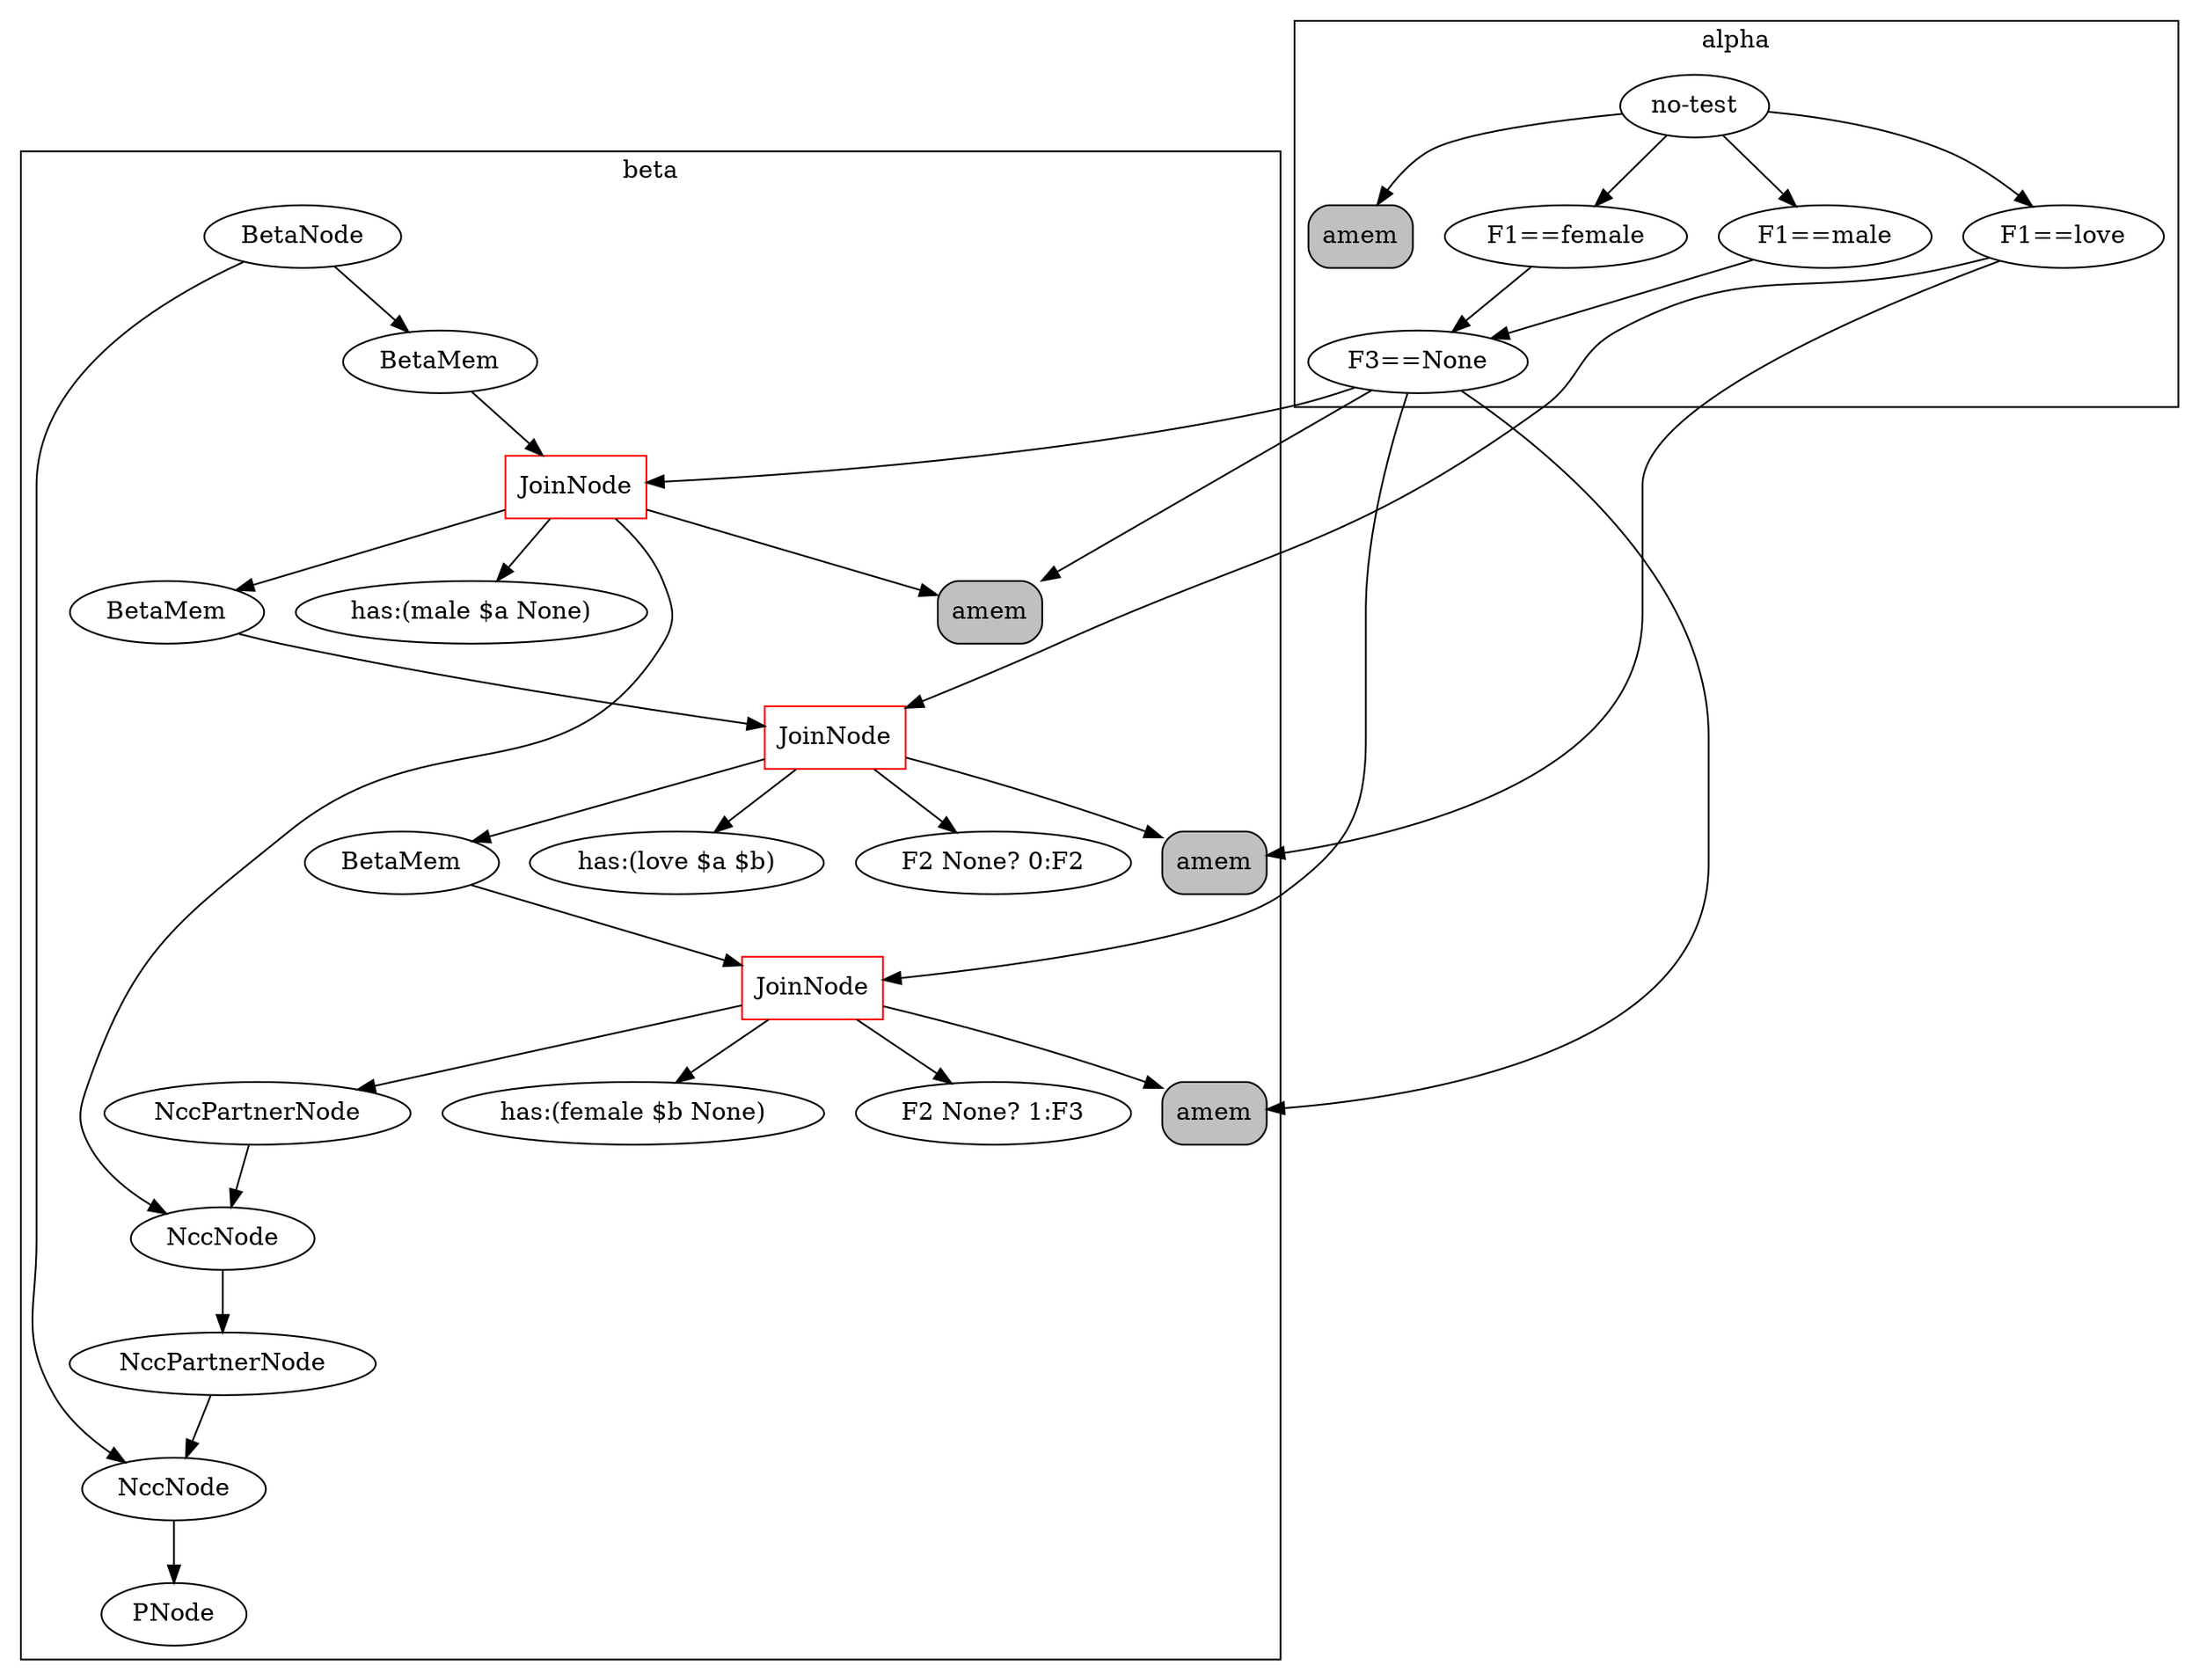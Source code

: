 digraph {
	subgraph cluster_1 {
	label = beta
	"BetaNode 140144843479472" [label="BetaNode"];
	"BetaNode 140144843479472" -> "BetaMemory 140144843174408";
	"BetaMemory 140144843174408" [label="BetaMem"];
	"BetaMemory 140144843174408" -> "JoinNode 140144843174688";
	"JoinNode 140144843174688" [shape=box, color=red, label="JoinNode"];
	"JoinNode 140144843174688" -> "amem:<rete.alpha.AlphaMemory object at 0x7f76039832e8>"
	"JoinNode 140144843174688" -> "has:(male $a None)"
	"JoinNode 140144843174688" -> "BetaMemory 140144843174800";
	"BetaMemory 140144843174800" [label="BetaMem"];
	"BetaMemory 140144843174800" -> "JoinNode 140144843175024";
	"JoinNode 140144843175024" [shape=box, color=red, label="JoinNode"];
	"JoinNode 140144843175024" -> "amem:<rete.alpha.AlphaMemory object at 0x7f7603983400>"
	"JoinNode 140144843175024" -> "has:(love $a $b)"
	"JoinNode 140144843175024" -> "F2 None? 0:F2"
	"JoinNode 140144843175024" -> "BetaMemory 140144843175080";
	"BetaMemory 140144843175080" [label="BetaMem"];
	"BetaMemory 140144843175080" -> "JoinNode 140144843175360";
	"JoinNode 140144843175360" [shape=box, color=red, label="JoinNode"];
	"JoinNode 140144843175360" -> "amem:<rete.alpha.AlphaMemory object at 0x7f7603983588>"
	"JoinNode 140144843175360" -> "has:(female $b None)"
	"JoinNode 140144843175360" -> "F2 None? 1:F3"
	"JoinNode 140144843175360" -> "<rete.ncc_node.NccPartnerNode object at 0x7f76039835f8>";
	"<rete.ncc_node.NccPartnerNode object at 0x7f76039835f8>" [label="NccPartnerNode"];
	"<rete.ncc_node.NccPartnerNode object at 0x7f76039835f8>" -> "<rete.ncc_node.NccNode object at 0x7f7603983358>";
	"JoinNode 140144843174688" -> "<rete.ncc_node.NccNode object at 0x7f7603983358>";
	"<rete.ncc_node.NccNode object at 0x7f7603983358>" [label="NccNode"];
	"<rete.ncc_node.NccNode object at 0x7f7603983358>" -> "<rete.ncc_node.NccPartnerNode object at 0x7f7603983630>";
	"<rete.ncc_node.NccPartnerNode object at 0x7f7603983630>" [label="NccPartnerNode"];
	"<rete.ncc_node.NccPartnerNode object at 0x7f7603983630>" -> "<rete.ncc_node.NccNode object at 0x7f76039831d0>";
	"BetaNode 140144843479472" -> "<rete.ncc_node.NccNode object at 0x7f76039831d0>";
	"<rete.ncc_node.NccNode object at 0x7f76039831d0>" [label="NccNode"];
	"<rete.ncc_node.NccNode object at 0x7f76039831d0>" -> "PNode 140144843174296";
	"PNode 140144843174296" [label="PNode"];
	}
	subgraph cluster_0 {
	label = alpha
	"no-test" -> "F1==male";
	"F1==male" -> "F3==None";
	"F3==None" -> "amem:<rete.alpha.AlphaMemory object at 0x7f76039832e8>";
	"amem:<rete.alpha.AlphaMemory object at 0x7f76039832e8>" [shape=box, style="rounded,filled", label="amem", fillcolor=gray];
	"no-test" -> "F1==love";
	"F1==love" -> "amem:<rete.alpha.AlphaMemory object at 0x7f7603983400>";
	"amem:<rete.alpha.AlphaMemory object at 0x7f7603983400>" [shape=box, style="rounded,filled", label="amem", fillcolor=gray];
	"no-test" -> "F1==female";
	"F1==female" -> "F3==None";
	"F3==None" -> "amem:<rete.alpha.AlphaMemory object at 0x7f7603983588>";
	"amem:<rete.alpha.AlphaMemory object at 0x7f7603983588>" [shape=box, style="rounded,filled", label="amem", fillcolor=gray];
	"no-test" -> "amem:<rete.alpha.AlphaMemory object at 0x7f76039cd710>";
	"amem:<rete.alpha.AlphaMemory object at 0x7f76039cd710>" [shape=box, style="rounded,filled", label="amem", fillcolor=gray];
	}
	"F3==None" -> "JoinNode 140144843174688";
	"F1==love" -> "JoinNode 140144843175024";
	"F3==None" -> "JoinNode 140144843175360";
}